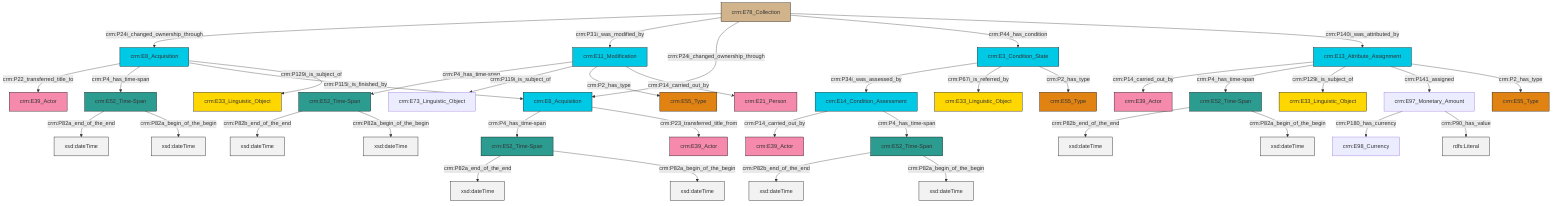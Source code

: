 graph TD
classDef Literal fill:#f2f2f2,stroke:#000000;
classDef CRM_Entity fill:#FFFFFF,stroke:#000000;
classDef Temporal_Entity fill:#00C9E6, stroke:#000000;
classDef Type fill:#E18312, stroke:#000000;
classDef Time-Span fill:#2C9C91, stroke:#000000;
classDef Appellation fill:#FFEB7F, stroke:#000000;
classDef Place fill:#008836, stroke:#000000;
classDef Persistent_Item fill:#B266B2, stroke:#000000;
classDef Conceptual_Object fill:#FFD700, stroke:#000000;
classDef Physical_Thing fill:#D2B48C, stroke:#000000;
classDef Actor fill:#f58aad, stroke:#000000;
classDef PC_Classes fill:#4ce600, stroke:#000000;
classDef Multi fill:#cccccc,stroke:#000000;

0["crm:E52_Time-Span"]:::Time-Span -->|crm:P82b_end_of_the_end| 1[xsd:dateTime]:::Literal
4["crm:E13_Attribute_Assignment"]:::Temporal_Entity -->|crm:P14_carried_out_by| 5["crm:E39_Actor"]:::Actor
4["crm:E13_Attribute_Assignment"]:::Temporal_Entity -->|crm:P4_has_time-span| 6["crm:E52_Time-Span"]:::Time-Span
9["crm:E97_Monetary_Amount"]:::Default -->|crm:P180_has_currency| 10["crm:E98_Currency"]:::Default
2["crm:E78_Collection"]:::Physical_Thing -->|crm:P24i_changed_ownership_through| 14["crm:E8_Acquisition"]:::Temporal_Entity
0["crm:E52_Time-Span"]:::Time-Span -->|crm:P82a_begin_of_the_begin| 16[xsd:dateTime]:::Literal
20["crm:E11_Modification"]:::Temporal_Entity -->|crm:P4_has_time-span| 0["crm:E52_Time-Span"]:::Time-Span
4["crm:E13_Attribute_Assignment"]:::Temporal_Entity -->|crm:P129i_is_subject_of| 18["crm:E33_Linguistic_Object"]:::Conceptual_Object
24["crm:E52_Time-Span"]:::Time-Span -->|crm:P82a_end_of_the_end| 25[xsd:dateTime]:::Literal
20["crm:E11_Modification"]:::Temporal_Entity -->|crm:P119i_is_subject_of| 26["crm:E73_Linguistic_Object"]:::Default
9["crm:E97_Monetary_Amount"]:::Default -->|crm:P90_has_value| 27[rdfs:Literal]:::Literal
30["crm:E52_Time-Span"]:::Time-Span -->|crm:P82a_end_of_the_end| 31[xsd:dateTime]:::Literal
2["crm:E78_Collection"]:::Physical_Thing -->|crm:P31i_was_modified_by| 20["crm:E11_Modification"]:::Temporal_Entity
22["crm:E3_Condition_State"]:::Temporal_Entity -->|crm:P34i_was_assessed_by| 32["crm:E14_Condition_Assessment"]:::Temporal_Entity
6["crm:E52_Time-Span"]:::Time-Span -->|crm:P82b_end_of_the_end| 33[xsd:dateTime]:::Literal
22["crm:E3_Condition_State"]:::Temporal_Entity -->|crm:P67i_is_referred_by| 38["crm:E33_Linguistic_Object"]:::Conceptual_Object
2["crm:E78_Collection"]:::Physical_Thing -->|crm:P24i_changed_ownership_through| 39["crm:E8_Acquisition"]:::Temporal_Entity
14["crm:E8_Acquisition"]:::Temporal_Entity -->|crm:P22_transferred_title_to| 7["crm:E39_Actor"]:::Actor
24["crm:E52_Time-Span"]:::Time-Span -->|crm:P82a_begin_of_the_begin| 41[xsd:dateTime]:::Literal
32["crm:E14_Condition_Assessment"]:::Temporal_Entity -->|crm:P14_carried_out_by| 42["crm:E39_Actor"]:::Actor
30["crm:E52_Time-Span"]:::Time-Span -->|crm:P82a_begin_of_the_begin| 43[xsd:dateTime]:::Literal
2["crm:E78_Collection"]:::Physical_Thing -->|crm:P44_has_condition| 22["crm:E3_Condition_State"]:::Temporal_Entity
39["crm:E8_Acquisition"]:::Temporal_Entity -->|crm:P4_has_time-span| 24["crm:E52_Time-Span"]:::Time-Span
2["crm:E78_Collection"]:::Physical_Thing -->|crm:P140i_was_attributed_by| 4["crm:E13_Attribute_Assignment"]:::Temporal_Entity
4["crm:E13_Attribute_Assignment"]:::Temporal_Entity -->|crm:P141_assigned| 9["crm:E97_Monetary_Amount"]:::Default
39["crm:E8_Acquisition"]:::Temporal_Entity -->|crm:P23_transferred_title_from| 28["crm:E39_Actor"]:::Actor
32["crm:E14_Condition_Assessment"]:::Temporal_Entity -->|crm:P4_has_time-span| 44["crm:E52_Time-Span"]:::Time-Span
44["crm:E52_Time-Span"]:::Time-Span -->|crm:P82b_end_of_the_end| 45[xsd:dateTime]:::Literal
4["crm:E13_Attribute_Assignment"]:::Temporal_Entity -->|crm:P2_has_type| 12["crm:E55_Type"]:::Type
14["crm:E8_Acquisition"]:::Temporal_Entity -->|crm:P4_has_time-span| 30["crm:E52_Time-Span"]:::Time-Span
20["crm:E11_Modification"]:::Temporal_Entity -->|crm:P2_has_type| 34["crm:E55_Type"]:::Type
6["crm:E52_Time-Span"]:::Time-Span -->|crm:P82a_begin_of_the_begin| 52[xsd:dateTime]:::Literal
22["crm:E3_Condition_State"]:::Temporal_Entity -->|crm:P2_has_type| 57["crm:E55_Type"]:::Type
14["crm:E8_Acquisition"]:::Temporal_Entity -->|crm:P115i_is_finished_by| 39["crm:E8_Acquisition"]:::Temporal_Entity
14["crm:E8_Acquisition"]:::Temporal_Entity -->|crm:P129i_is_subject_of| 36["crm:E33_Linguistic_Object"]:::Conceptual_Object
44["crm:E52_Time-Span"]:::Time-Span -->|crm:P82a_begin_of_the_begin| 60[xsd:dateTime]:::Literal
20["crm:E11_Modification"]:::Temporal_Entity -->|crm:P14_carried_out_by| 61["crm:E21_Person"]:::Actor
